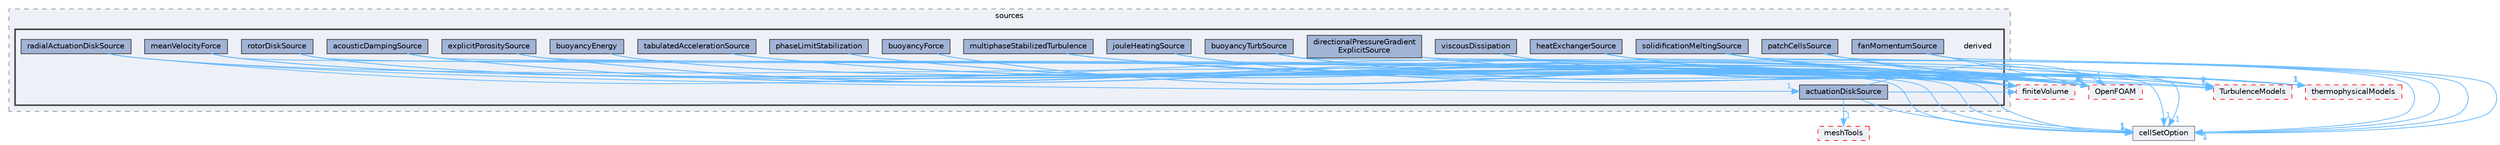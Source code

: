 digraph "src/fvOptions/sources/derived"
{
 // LATEX_PDF_SIZE
  bgcolor="transparent";
  edge [fontname=Helvetica,fontsize=10,labelfontname=Helvetica,labelfontsize=10];
  node [fontname=Helvetica,fontsize=10,shape=box,height=0.2,width=0.4];
  compound=true
  subgraph clusterdir_ab5426228c8fb14cfc52c0ebfb464378 {
    graph [ bgcolor="#edf0f7", pencolor="grey50", label="sources", fontname=Helvetica,fontsize=10 style="filled,dashed", URL="dir_ab5426228c8fb14cfc52c0ebfb464378.html",tooltip=""]
  subgraph clusterdir_04ada5f3e1c5f73b4b84eeccdf3d9cec {
    graph [ bgcolor="#edf0f7", pencolor="grey25", label="", fontname=Helvetica,fontsize=10 style="filled,bold", URL="dir_04ada5f3e1c5f73b4b84eeccdf3d9cec.html",tooltip=""]
    dir_04ada5f3e1c5f73b4b84eeccdf3d9cec [shape=plaintext, label="derived"];
  dir_730204a9c31d1ee800455d9fcd2d253e [label="acousticDampingSource", fillcolor="#a2b4d6", color="grey25", style="filled", URL="dir_730204a9c31d1ee800455d9fcd2d253e.html",tooltip=""];
  dir_63e79c4eff9f105986900c564a167454 [label="actuationDiskSource", fillcolor="#a2b4d6", color="grey25", style="filled", URL="dir_63e79c4eff9f105986900c564a167454.html",tooltip=""];
  dir_031926ef918503768c7d48b5b2337dbf [label="buoyancyEnergy", fillcolor="#a2b4d6", color="grey25", style="filled", URL="dir_031926ef918503768c7d48b5b2337dbf.html",tooltip=""];
  dir_9e2ff1a1e5bfa2a66c428d77789180d3 [label="buoyancyForce", fillcolor="#a2b4d6", color="grey25", style="filled", URL="dir_9e2ff1a1e5bfa2a66c428d77789180d3.html",tooltip=""];
  dir_868334cf5974b367a272a48dc43241b9 [label="buoyancyTurbSource", fillcolor="#a2b4d6", color="grey25", style="filled", URL="dir_868334cf5974b367a272a48dc43241b9.html",tooltip=""];
  dir_422b30da3daccd710e04d71943e48b2a [label="directionalPressureGradient\lExplicitSource", fillcolor="#a2b4d6", color="grey25", style="filled", URL="dir_422b30da3daccd710e04d71943e48b2a.html",tooltip=""];
  dir_feb12db600e14afec69da07469ffc348 [label="explicitPorositySource", fillcolor="#a2b4d6", color="grey25", style="filled", URL="dir_feb12db600e14afec69da07469ffc348.html",tooltip=""];
  dir_7720cfda63a407b8390bb28a4f9afe45 [label="fanMomentumSource", fillcolor="#a2b4d6", color="grey25", style="filled", URL="dir_7720cfda63a407b8390bb28a4f9afe45.html",tooltip=""];
  dir_95b914c5f78fb59652655ff3dcff1844 [label="heatExchangerSource", fillcolor="#a2b4d6", color="grey25", style="filled", URL="dir_95b914c5f78fb59652655ff3dcff1844.html",tooltip=""];
  dir_97ebbd37be635759c181c8a3ab7cebfe [label="jouleHeatingSource", fillcolor="#a2b4d6", color="grey25", style="filled", URL="dir_97ebbd37be635759c181c8a3ab7cebfe.html",tooltip=""];
  dir_480b2b3b2854600013d45bb6ffed2c73 [label="meanVelocityForce", fillcolor="#a2b4d6", color="grey25", style="filled", URL="dir_480b2b3b2854600013d45bb6ffed2c73.html",tooltip=""];
  dir_12fb5d9186e03a1cc1a26360ccc6835a [label="multiphaseStabilizedTurbulence", fillcolor="#a2b4d6", color="grey25", style="filled", URL="dir_12fb5d9186e03a1cc1a26360ccc6835a.html",tooltip=""];
  dir_357e3fee8903a9c6b81cff1af2d56ba3 [label="patchCellsSource", fillcolor="#a2b4d6", color="grey25", style="filled", URL="dir_357e3fee8903a9c6b81cff1af2d56ba3.html",tooltip=""];
  dir_dcec48e4566fedc9f2ee3227fa45700b [label="phaseLimitStabilization", fillcolor="#a2b4d6", color="grey25", style="filled", URL="dir_dcec48e4566fedc9f2ee3227fa45700b.html",tooltip=""];
  dir_d66be597edb5d919f67749898961bffa [label="radialActuationDiskSource", fillcolor="#a2b4d6", color="grey25", style="filled", URL="dir_d66be597edb5d919f67749898961bffa.html",tooltip=""];
  dir_f7e89a82c5668e9e0eb3e36fefc76332 [label="rotorDiskSource", fillcolor="#a2b4d6", color="grey25", style="filled", URL="dir_f7e89a82c5668e9e0eb3e36fefc76332.html",tooltip=""];
  dir_302b93324372230db987b55787390993 [label="solidificationMeltingSource", fillcolor="#a2b4d6", color="grey25", style="filled", URL="dir_302b93324372230db987b55787390993.html",tooltip=""];
  dir_fe2b05beb20f76306ac0a2453b245a50 [label="tabulatedAccelerationSource", fillcolor="#a2b4d6", color="grey25", style="filled", URL="dir_fe2b05beb20f76306ac0a2453b245a50.html",tooltip=""];
  dir_8230a0927f0ac5ec564c124888fd1b22 [label="viscousDissipation", fillcolor="#a2b4d6", color="grey25", style="filled", URL="dir_8230a0927f0ac5ec564c124888fd1b22.html",tooltip=""];
  }
  }
  dir_1eda626aeac0f0ad2848c36acaa5d501 [label="TurbulenceModels", fillcolor="#edf0f7", color="red", style="filled,dashed", URL="dir_1eda626aeac0f0ad2848c36acaa5d501.html",tooltip=""];
  dir_3985ce20ae33982f8c583731dc480b49 [label="cellSetOption", fillcolor="#edf0f7", color="grey50", style="filled", URL="dir_3985ce20ae33982f8c583731dc480b49.html",tooltip=""];
  dir_9bd15774b555cf7259a6fa18f99fe99b [label="finiteVolume", fillcolor="#edf0f7", color="red", style="filled,dashed", URL="dir_9bd15774b555cf7259a6fa18f99fe99b.html",tooltip=""];
  dir_ae30ad0bef50cf391b24c614251bb9fd [label="meshTools", fillcolor="#edf0f7", color="red", style="filled,dashed", URL="dir_ae30ad0bef50cf391b24c614251bb9fd.html",tooltip=""];
  dir_c5473ff19b20e6ec4dfe5c310b3778a8 [label="OpenFOAM", fillcolor="#edf0f7", color="red", style="filled,dashed", URL="dir_c5473ff19b20e6ec4dfe5c310b3778a8.html",tooltip=""];
  dir_2778d089ec5c4f66810b11f753867003 [label="thermophysicalModels", fillcolor="#edf0f7", color="red", style="filled,dashed", URL="dir_2778d089ec5c4f66810b11f753867003.html",tooltip=""];
  dir_730204a9c31d1ee800455d9fcd2d253e->dir_3985ce20ae33982f8c583731dc480b49 [headlabel="1", labeldistance=1.5 headhref="dir_000016_000430.html" href="dir_000016_000430.html" color="steelblue1" fontcolor="steelblue1"];
  dir_730204a9c31d1ee800455d9fcd2d253e->dir_9bd15774b555cf7259a6fa18f99fe99b [headlabel="5", labeldistance=1.5 headhref="dir_000016_001387.html" href="dir_000016_001387.html" color="steelblue1" fontcolor="steelblue1"];
  dir_730204a9c31d1ee800455d9fcd2d253e->dir_c5473ff19b20e6ec4dfe5c310b3778a8 [headlabel="2", labeldistance=1.5 headhref="dir_000016_002695.html" href="dir_000016_002695.html" color="steelblue1" fontcolor="steelblue1"];
  dir_63e79c4eff9f105986900c564a167454->dir_3985ce20ae33982f8c583731dc480b49 [headlabel="1", labeldistance=1.5 headhref="dir_000021_000430.html" href="dir_000021_000430.html" color="steelblue1" fontcolor="steelblue1"];
  dir_63e79c4eff9f105986900c564a167454->dir_9bd15774b555cf7259a6fa18f99fe99b [headlabel="3", labeldistance=1.5 headhref="dir_000021_001387.html" href="dir_000021_001387.html" color="steelblue1" fontcolor="steelblue1"];
  dir_63e79c4eff9f105986900c564a167454->dir_ae30ad0bef50cf391b24c614251bb9fd [headlabel="1", labeldistance=1.5 headhref="dir_000021_002382.html" href="dir_000021_002382.html" color="steelblue1" fontcolor="steelblue1"];
  dir_63e79c4eff9f105986900c564a167454->dir_c5473ff19b20e6ec4dfe5c310b3778a8 [headlabel="4", labeldistance=1.5 headhref="dir_000021_002695.html" href="dir_000021_002695.html" color="steelblue1" fontcolor="steelblue1"];
  dir_031926ef918503768c7d48b5b2337dbf->dir_9bd15774b555cf7259a6fa18f99fe99b [headlabel="3", labeldistance=1.5 headhref="dir_000356_001387.html" href="dir_000356_001387.html" color="steelblue1" fontcolor="steelblue1"];
  dir_031926ef918503768c7d48b5b2337dbf->dir_c5473ff19b20e6ec4dfe5c310b3778a8 [headlabel="2", labeldistance=1.5 headhref="dir_000356_002695.html" href="dir_000356_002695.html" color="steelblue1" fontcolor="steelblue1"];
  dir_9e2ff1a1e5bfa2a66c428d77789180d3->dir_9bd15774b555cf7259a6fa18f99fe99b [headlabel="3", labeldistance=1.5 headhref="dir_000357_001387.html" href="dir_000357_001387.html" color="steelblue1" fontcolor="steelblue1"];
  dir_9e2ff1a1e5bfa2a66c428d77789180d3->dir_c5473ff19b20e6ec4dfe5c310b3778a8 [headlabel="2", labeldistance=1.5 headhref="dir_000357_002695.html" href="dir_000357_002695.html" color="steelblue1" fontcolor="steelblue1"];
  dir_868334cf5974b367a272a48dc43241b9->dir_1eda626aeac0f0ad2848c36acaa5d501 [headlabel="1", labeldistance=1.5 headhref="dir_000358_004143.html" href="dir_000358_004143.html" color="steelblue1" fontcolor="steelblue1"];
  dir_868334cf5974b367a272a48dc43241b9->dir_3985ce20ae33982f8c583731dc480b49 [headlabel="1", labeldistance=1.5 headhref="dir_000358_000430.html" href="dir_000358_000430.html" color="steelblue1" fontcolor="steelblue1"];
  dir_868334cf5974b367a272a48dc43241b9->dir_9bd15774b555cf7259a6fa18f99fe99b [headlabel="1", labeldistance=1.5 headhref="dir_000358_001387.html" href="dir_000358_001387.html" color="steelblue1" fontcolor="steelblue1"];
  dir_868334cf5974b367a272a48dc43241b9->dir_c5473ff19b20e6ec4dfe5c310b3778a8 [headlabel="1", labeldistance=1.5 headhref="dir_000358_002695.html" href="dir_000358_002695.html" color="steelblue1" fontcolor="steelblue1"];
  dir_422b30da3daccd710e04d71943e48b2a->dir_1eda626aeac0f0ad2848c36acaa5d501 [headlabel="3", labeldistance=1.5 headhref="dir_000956_004143.html" href="dir_000956_004143.html" color="steelblue1" fontcolor="steelblue1"];
  dir_422b30da3daccd710e04d71943e48b2a->dir_3985ce20ae33982f8c583731dc480b49 [headlabel="1", labeldistance=1.5 headhref="dir_000956_000430.html" href="dir_000956_000430.html" color="steelblue1" fontcolor="steelblue1"];
  dir_422b30da3daccd710e04d71943e48b2a->dir_9bd15774b555cf7259a6fa18f99fe99b [headlabel="5", labeldistance=1.5 headhref="dir_000956_001387.html" href="dir_000956_001387.html" color="steelblue1" fontcolor="steelblue1"];
  dir_422b30da3daccd710e04d71943e48b2a->dir_c5473ff19b20e6ec4dfe5c310b3778a8 [headlabel="8", labeldistance=1.5 headhref="dir_000956_002695.html" href="dir_000956_002695.html" color="steelblue1" fontcolor="steelblue1"];
  dir_feb12db600e14afec69da07469ffc348->dir_3985ce20ae33982f8c583731dc480b49 [headlabel="1", labeldistance=1.5 headhref="dir_001197_000430.html" href="dir_001197_000430.html" color="steelblue1" fontcolor="steelblue1"];
  dir_feb12db600e14afec69da07469ffc348->dir_9bd15774b555cf7259a6fa18f99fe99b [headlabel="3", labeldistance=1.5 headhref="dir_001197_001387.html" href="dir_001197_001387.html" color="steelblue1" fontcolor="steelblue1"];
  dir_feb12db600e14afec69da07469ffc348->dir_c5473ff19b20e6ec4dfe5c310b3778a8 [headlabel="1", labeldistance=1.5 headhref="dir_001197_002695.html" href="dir_001197_002695.html" color="steelblue1" fontcolor="steelblue1"];
  dir_7720cfda63a407b8390bb28a4f9afe45->dir_1eda626aeac0f0ad2848c36acaa5d501 [headlabel="2", labeldistance=1.5 headhref="dir_001300_004143.html" href="dir_001300_004143.html" color="steelblue1" fontcolor="steelblue1"];
  dir_7720cfda63a407b8390bb28a4f9afe45->dir_3985ce20ae33982f8c583731dc480b49 [headlabel="1", labeldistance=1.5 headhref="dir_001300_000430.html" href="dir_001300_000430.html" color="steelblue1" fontcolor="steelblue1"];
  dir_7720cfda63a407b8390bb28a4f9afe45->dir_c5473ff19b20e6ec4dfe5c310b3778a8 [headlabel="2", labeldistance=1.5 headhref="dir_001300_002695.html" href="dir_001300_002695.html" color="steelblue1" fontcolor="steelblue1"];
  dir_95b914c5f78fb59652655ff3dcff1844->dir_2778d089ec5c4f66810b11f753867003 [headlabel="3", labeldistance=1.5 headhref="dir_001710_004022.html" href="dir_001710_004022.html" color="steelblue1" fontcolor="steelblue1"];
  dir_95b914c5f78fb59652655ff3dcff1844->dir_3985ce20ae33982f8c583731dc480b49 [headlabel="1", labeldistance=1.5 headhref="dir_001710_000430.html" href="dir_001710_000430.html" color="steelblue1" fontcolor="steelblue1"];
  dir_95b914c5f78fb59652655ff3dcff1844->dir_9bd15774b555cf7259a6fa18f99fe99b [headlabel="3", labeldistance=1.5 headhref="dir_001710_001387.html" href="dir_001710_001387.html" color="steelblue1" fontcolor="steelblue1"];
  dir_95b914c5f78fb59652655ff3dcff1844->dir_c5473ff19b20e6ec4dfe5c310b3778a8 [headlabel="9", labeldistance=1.5 headhref="dir_001710_002695.html" href="dir_001710_002695.html" color="steelblue1" fontcolor="steelblue1"];
  dir_97ebbd37be635759c181c8a3ab7cebfe->dir_2778d089ec5c4f66810b11f753867003 [headlabel="1", labeldistance=1.5 headhref="dir_002004_004022.html" href="dir_002004_004022.html" color="steelblue1" fontcolor="steelblue1"];
  dir_97ebbd37be635759c181c8a3ab7cebfe->dir_9bd15774b555cf7259a6fa18f99fe99b [headlabel="7", labeldistance=1.5 headhref="dir_002004_001387.html" href="dir_002004_001387.html" color="steelblue1" fontcolor="steelblue1"];
  dir_97ebbd37be635759c181c8a3ab7cebfe->dir_c5473ff19b20e6ec4dfe5c310b3778a8 [headlabel="3", labeldistance=1.5 headhref="dir_002004_002695.html" href="dir_002004_002695.html" color="steelblue1" fontcolor="steelblue1"];
  dir_480b2b3b2854600013d45bb6ffed2c73->dir_3985ce20ae33982f8c583731dc480b49 [headlabel="1", labeldistance=1.5 headhref="dir_002348_000430.html" href="dir_002348_000430.html" color="steelblue1" fontcolor="steelblue1"];
  dir_480b2b3b2854600013d45bb6ffed2c73->dir_9bd15774b555cf7259a6fa18f99fe99b [headlabel="3", labeldistance=1.5 headhref="dir_002348_001387.html" href="dir_002348_001387.html" color="steelblue1" fontcolor="steelblue1"];
  dir_480b2b3b2854600013d45bb6ffed2c73->dir_c5473ff19b20e6ec4dfe5c310b3778a8 [headlabel="6", labeldistance=1.5 headhref="dir_002348_002695.html" href="dir_002348_002695.html" color="steelblue1" fontcolor="steelblue1"];
  dir_12fb5d9186e03a1cc1a26360ccc6835a->dir_1eda626aeac0f0ad2848c36acaa5d501 [headlabel="1", labeldistance=1.5 headhref="dir_002492_004143.html" href="dir_002492_004143.html" color="steelblue1" fontcolor="steelblue1"];
  dir_12fb5d9186e03a1cc1a26360ccc6835a->dir_9bd15774b555cf7259a6fa18f99fe99b [headlabel="3", labeldistance=1.5 headhref="dir_002492_001387.html" href="dir_002492_001387.html" color="steelblue1" fontcolor="steelblue1"];
  dir_12fb5d9186e03a1cc1a26360ccc6835a->dir_c5473ff19b20e6ec4dfe5c310b3778a8 [headlabel="2", labeldistance=1.5 headhref="dir_002492_002695.html" href="dir_002492_002695.html" color="steelblue1" fontcolor="steelblue1"];
  dir_357e3fee8903a9c6b81cff1af2d56ba3->dir_2778d089ec5c4f66810b11f753867003 [headlabel="1", labeldistance=1.5 headhref="dir_002818_004022.html" href="dir_002818_004022.html" color="steelblue1" fontcolor="steelblue1"];
  dir_357e3fee8903a9c6b81cff1af2d56ba3->dir_3985ce20ae33982f8c583731dc480b49 [headlabel="1", labeldistance=1.5 headhref="dir_002818_000430.html" href="dir_002818_000430.html" color="steelblue1" fontcolor="steelblue1"];
  dir_357e3fee8903a9c6b81cff1af2d56ba3->dir_9bd15774b555cf7259a6fa18f99fe99b [headlabel="3", labeldistance=1.5 headhref="dir_002818_001387.html" href="dir_002818_001387.html" color="steelblue1" fontcolor="steelblue1"];
  dir_357e3fee8903a9c6b81cff1af2d56ba3->dir_c5473ff19b20e6ec4dfe5c310b3778a8 [headlabel="1", labeldistance=1.5 headhref="dir_002818_002695.html" href="dir_002818_002695.html" color="steelblue1" fontcolor="steelblue1"];
  dir_dcec48e4566fedc9f2ee3227fa45700b->dir_9bd15774b555cf7259a6fa18f99fe99b [headlabel="4", labeldistance=1.5 headhref="dir_002889_001387.html" href="dir_002889_001387.html" color="steelblue1" fontcolor="steelblue1"];
  dir_dcec48e4566fedc9f2ee3227fa45700b->dir_c5473ff19b20e6ec4dfe5c310b3778a8 [headlabel="1", labeldistance=1.5 headhref="dir_002889_002695.html" href="dir_002889_002695.html" color="steelblue1" fontcolor="steelblue1"];
  dir_d66be597edb5d919f67749898961bffa->dir_63e79c4eff9f105986900c564a167454 [headlabel="1", labeldistance=1.5 headhref="dir_003165_000021.html" href="dir_003165_000021.html" color="steelblue1" fontcolor="steelblue1"];
  dir_d66be597edb5d919f67749898961bffa->dir_9bd15774b555cf7259a6fa18f99fe99b [headlabel="3", labeldistance=1.5 headhref="dir_003165_001387.html" href="dir_003165_001387.html" color="steelblue1" fontcolor="steelblue1"];
  dir_d66be597edb5d919f67749898961bffa->dir_c5473ff19b20e6ec4dfe5c310b3778a8 [headlabel="4", labeldistance=1.5 headhref="dir_003165_002695.html" href="dir_003165_002695.html" color="steelblue1" fontcolor="steelblue1"];
  dir_f7e89a82c5668e9e0eb3e36fefc76332->dir_3985ce20ae33982f8c583731dc480b49 [headlabel="1", labeldistance=1.5 headhref="dir_003376_000430.html" href="dir_003376_000430.html" color="steelblue1" fontcolor="steelblue1"];
  dir_f7e89a82c5668e9e0eb3e36fefc76332->dir_9bd15774b555cf7259a6fa18f99fe99b [headlabel="3", labeldistance=1.5 headhref="dir_003376_001387.html" href="dir_003376_001387.html" color="steelblue1" fontcolor="steelblue1"];
  dir_f7e89a82c5668e9e0eb3e36fefc76332->dir_c5473ff19b20e6ec4dfe5c310b3778a8 [headlabel="35", labeldistance=1.5 headhref="dir_003376_002695.html" href="dir_003376_002695.html" color="steelblue1" fontcolor="steelblue1"];
  dir_302b93324372230db987b55787390993->dir_2778d089ec5c4f66810b11f753867003 [headlabel="1", labeldistance=1.5 headhref="dir_003634_004022.html" href="dir_003634_004022.html" color="steelblue1" fontcolor="steelblue1"];
  dir_302b93324372230db987b55787390993->dir_3985ce20ae33982f8c583731dc480b49 [headlabel="1", labeldistance=1.5 headhref="dir_003634_000430.html" href="dir_003634_000430.html" color="steelblue1" fontcolor="steelblue1"];
  dir_302b93324372230db987b55787390993->dir_9bd15774b555cf7259a6fa18f99fe99b [headlabel="8", labeldistance=1.5 headhref="dir_003634_001387.html" href="dir_003634_001387.html" color="steelblue1" fontcolor="steelblue1"];
  dir_302b93324372230db987b55787390993->dir_c5473ff19b20e6ec4dfe5c310b3778a8 [headlabel="3", labeldistance=1.5 headhref="dir_003634_002695.html" href="dir_003634_002695.html" color="steelblue1" fontcolor="steelblue1"];
  dir_fe2b05beb20f76306ac0a2453b245a50->dir_9bd15774b555cf7259a6fa18f99fe99b [headlabel="5", labeldistance=1.5 headhref="dir_003954_001387.html" href="dir_003954_001387.html" color="steelblue1" fontcolor="steelblue1"];
  dir_fe2b05beb20f76306ac0a2453b245a50->dir_c5473ff19b20e6ec4dfe5c310b3778a8 [headlabel="10", labeldistance=1.5 headhref="dir_003954_002695.html" href="dir_003954_002695.html" color="steelblue1" fontcolor="steelblue1"];
  dir_8230a0927f0ac5ec564c124888fd1b22->dir_1eda626aeac0f0ad2848c36acaa5d501 [headlabel="2", labeldistance=1.5 headhref="dir_004287_004143.html" href="dir_004287_004143.html" color="steelblue1" fontcolor="steelblue1"];
  dir_8230a0927f0ac5ec564c124888fd1b22->dir_2778d089ec5c4f66810b11f753867003 [headlabel="1", labeldistance=1.5 headhref="dir_004287_004022.html" href="dir_004287_004022.html" color="steelblue1" fontcolor="steelblue1"];
  dir_8230a0927f0ac5ec564c124888fd1b22->dir_9bd15774b555cf7259a6fa18f99fe99b [headlabel="2", labeldistance=1.5 headhref="dir_004287_001387.html" href="dir_004287_001387.html" color="steelblue1" fontcolor="steelblue1"];
  dir_8230a0927f0ac5ec564c124888fd1b22->dir_c5473ff19b20e6ec4dfe5c310b3778a8 [headlabel="2", labeldistance=1.5 headhref="dir_004287_002695.html" href="dir_004287_002695.html" color="steelblue1" fontcolor="steelblue1"];
}
